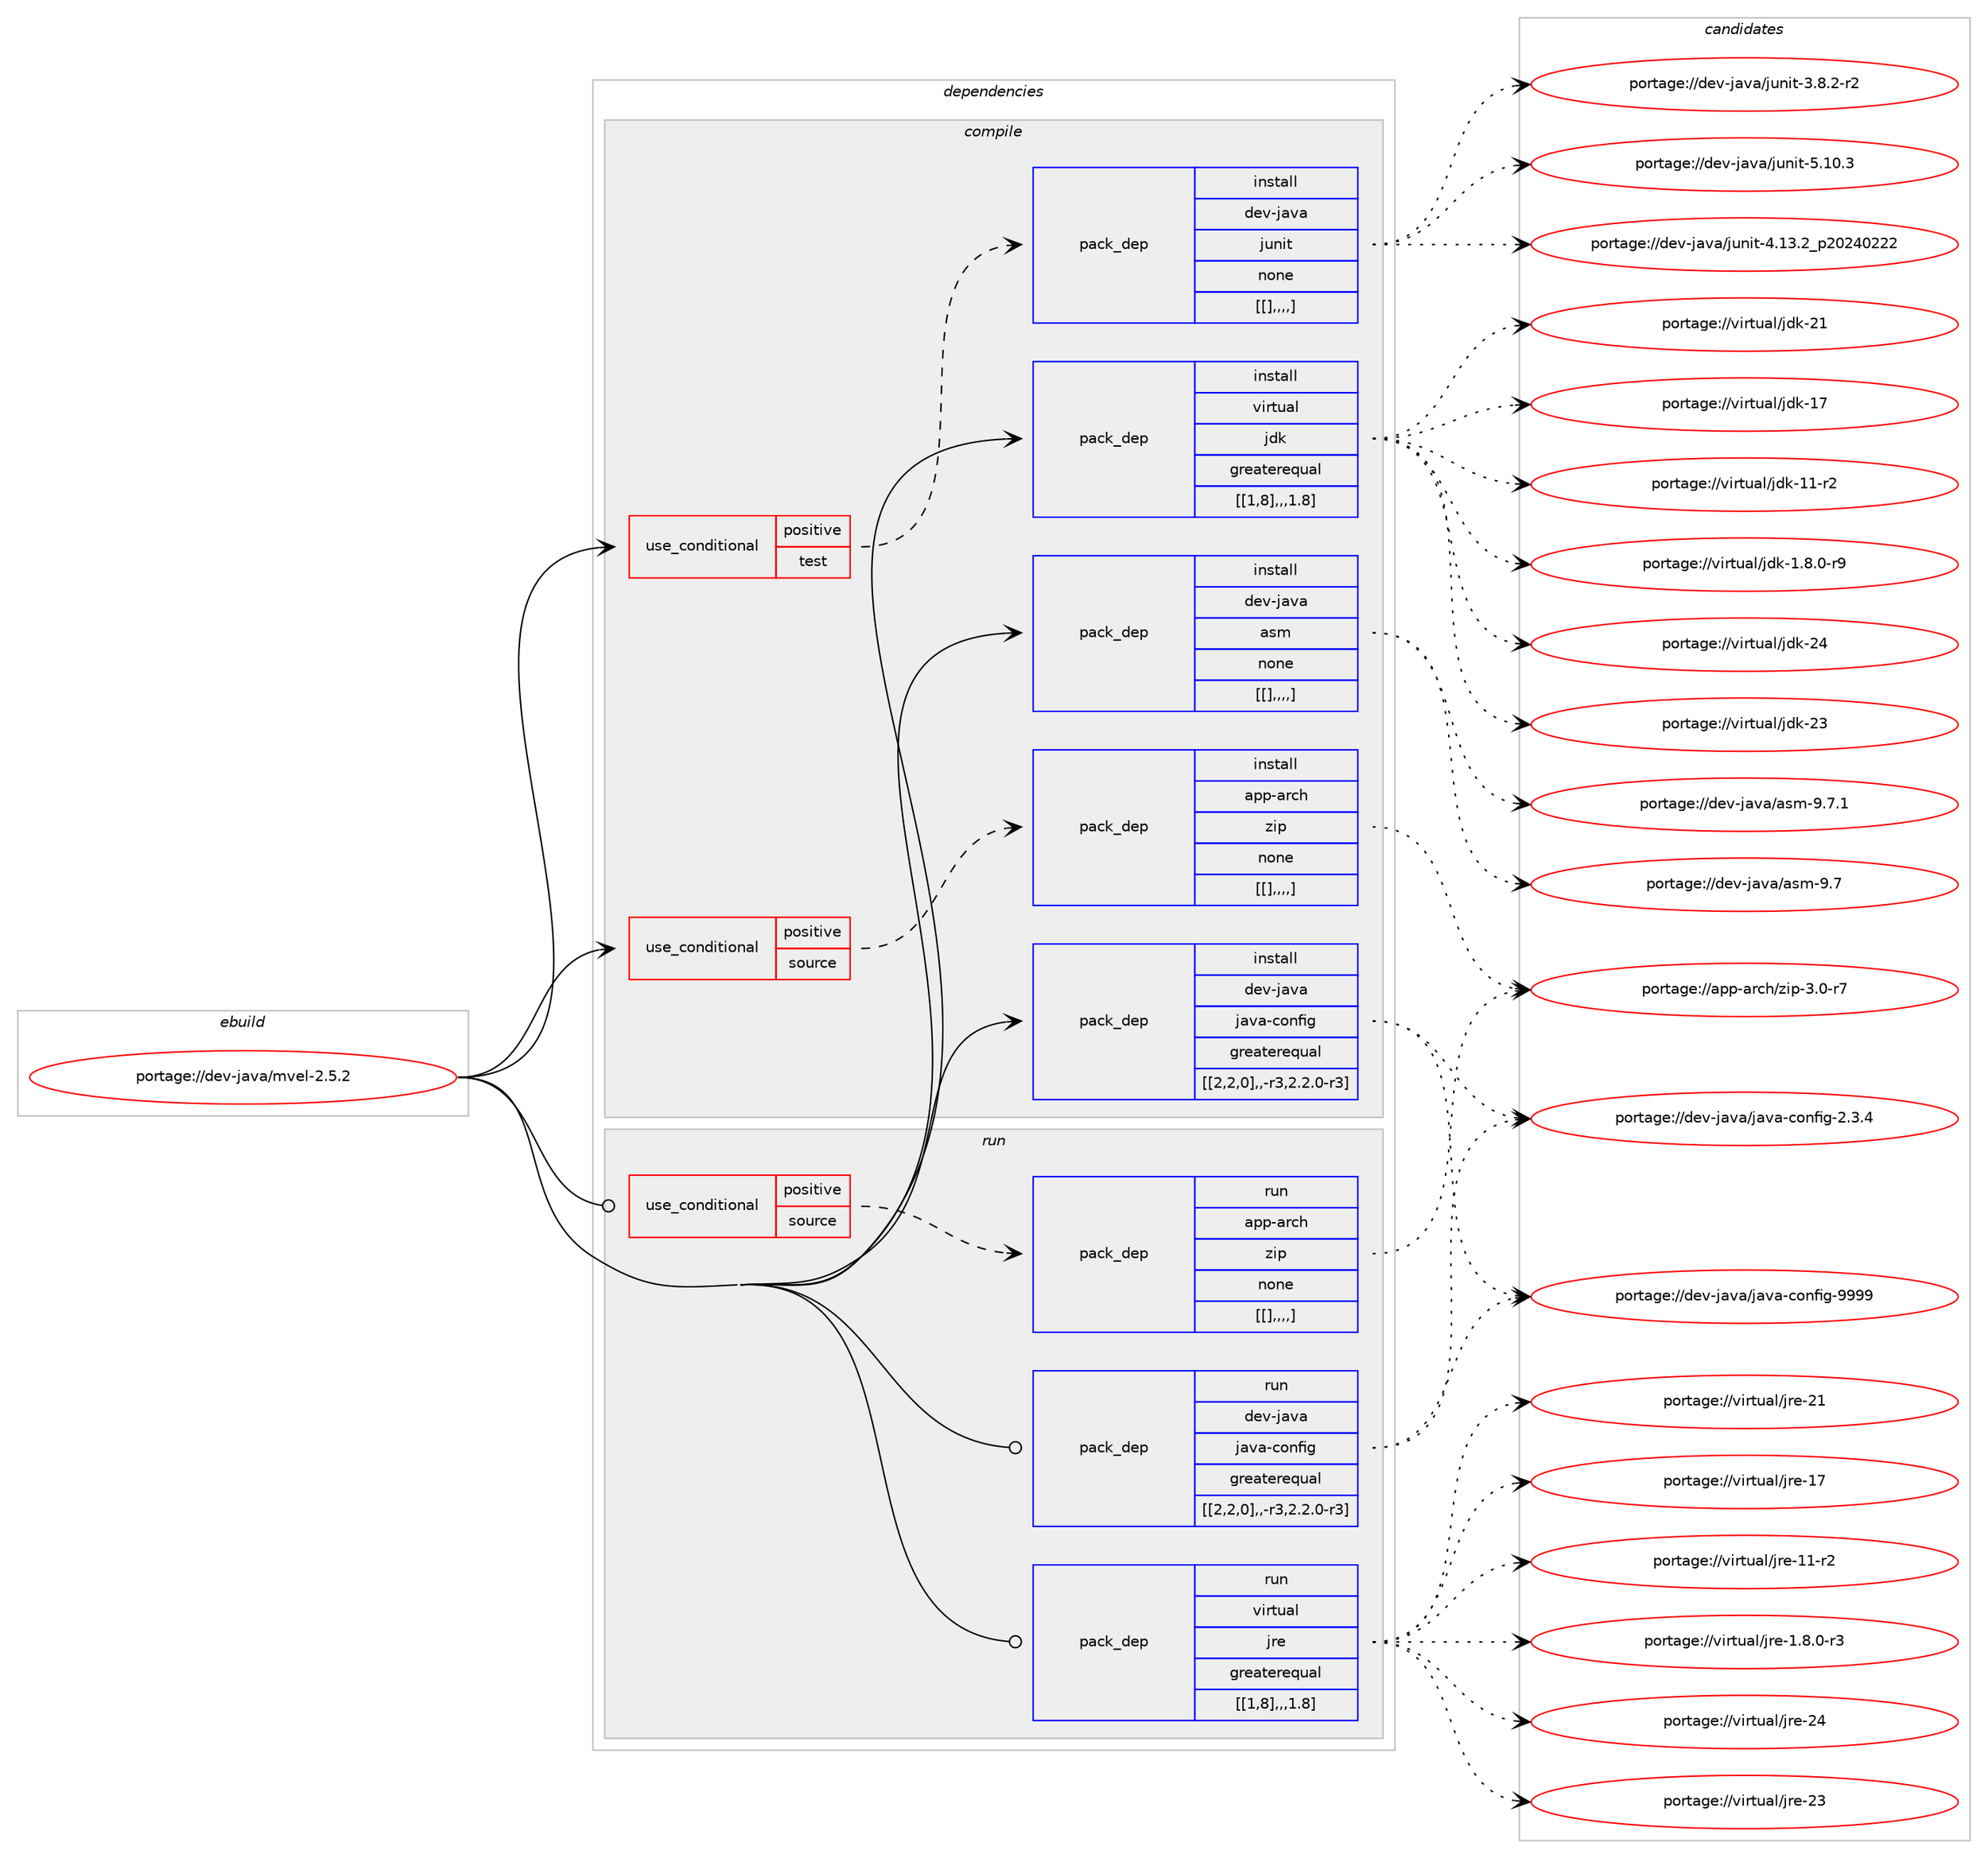 digraph prolog {

# *************
# Graph options
# *************

newrank=true;
concentrate=true;
compound=true;
graph [rankdir=LR,fontname=Helvetica,fontsize=10,ranksep=1.5];#, ranksep=2.5, nodesep=0.2];
edge  [arrowhead=vee];
node  [fontname=Helvetica,fontsize=10];

# **********
# The ebuild
# **********

subgraph cluster_leftcol {
color=gray;
label=<<i>ebuild</i>>;
id [label="portage://dev-java/mvel-2.5.2", color=red, width=4, href="../dev-java/mvel-2.5.2.svg"];
}

# ****************
# The dependencies
# ****************

subgraph cluster_midcol {
color=gray;
label=<<i>dependencies</i>>;
subgraph cluster_compile {
fillcolor="#eeeeee";
style=filled;
label=<<i>compile</i>>;
subgraph cond24052 {
dependency100129 [label=<<TABLE BORDER="0" CELLBORDER="1" CELLSPACING="0" CELLPADDING="4"><TR><TD ROWSPAN="3" CELLPADDING="10">use_conditional</TD></TR><TR><TD>positive</TD></TR><TR><TD>source</TD></TR></TABLE>>, shape=none, color=red];
subgraph pack74977 {
dependency100154 [label=<<TABLE BORDER="0" CELLBORDER="1" CELLSPACING="0" CELLPADDING="4" WIDTH="220"><TR><TD ROWSPAN="6" CELLPADDING="30">pack_dep</TD></TR><TR><TD WIDTH="110">install</TD></TR><TR><TD>app-arch</TD></TR><TR><TD>zip</TD></TR><TR><TD>none</TD></TR><TR><TD>[[],,,,]</TD></TR></TABLE>>, shape=none, color=blue];
}
dependency100129:e -> dependency100154:w [weight=20,style="dashed",arrowhead="vee"];
}
id:e -> dependency100129:w [weight=20,style="solid",arrowhead="vee"];
subgraph cond24057 {
dependency100158 [label=<<TABLE BORDER="0" CELLBORDER="1" CELLSPACING="0" CELLPADDING="4"><TR><TD ROWSPAN="3" CELLPADDING="10">use_conditional</TD></TR><TR><TD>positive</TD></TR><TR><TD>test</TD></TR></TABLE>>, shape=none, color=red];
subgraph pack74997 {
dependency100204 [label=<<TABLE BORDER="0" CELLBORDER="1" CELLSPACING="0" CELLPADDING="4" WIDTH="220"><TR><TD ROWSPAN="6" CELLPADDING="30">pack_dep</TD></TR><TR><TD WIDTH="110">install</TD></TR><TR><TD>dev-java</TD></TR><TR><TD>junit</TD></TR><TR><TD>none</TD></TR><TR><TD>[[],,,,]</TD></TR></TABLE>>, shape=none, color=blue];
}
dependency100158:e -> dependency100204:w [weight=20,style="dashed",arrowhead="vee"];
}
id:e -> dependency100158:w [weight=20,style="solid",arrowhead="vee"];
subgraph pack75023 {
dependency100209 [label=<<TABLE BORDER="0" CELLBORDER="1" CELLSPACING="0" CELLPADDING="4" WIDTH="220"><TR><TD ROWSPAN="6" CELLPADDING="30">pack_dep</TD></TR><TR><TD WIDTH="110">install</TD></TR><TR><TD>dev-java</TD></TR><TR><TD>asm</TD></TR><TR><TD>none</TD></TR><TR><TD>[[],,,,]</TD></TR></TABLE>>, shape=none, color=blue];
}
id:e -> dependency100209:w [weight=20,style="solid",arrowhead="vee"];
subgraph pack75036 {
dependency100225 [label=<<TABLE BORDER="0" CELLBORDER="1" CELLSPACING="0" CELLPADDING="4" WIDTH="220"><TR><TD ROWSPAN="6" CELLPADDING="30">pack_dep</TD></TR><TR><TD WIDTH="110">install</TD></TR><TR><TD>dev-java</TD></TR><TR><TD>java-config</TD></TR><TR><TD>greaterequal</TD></TR><TR><TD>[[2,2,0],,-r3,2.2.0-r3]</TD></TR></TABLE>>, shape=none, color=blue];
}
id:e -> dependency100225:w [weight=20,style="solid",arrowhead="vee"];
subgraph pack75038 {
dependency100229 [label=<<TABLE BORDER="0" CELLBORDER="1" CELLSPACING="0" CELLPADDING="4" WIDTH="220"><TR><TD ROWSPAN="6" CELLPADDING="30">pack_dep</TD></TR><TR><TD WIDTH="110">install</TD></TR><TR><TD>virtual</TD></TR><TR><TD>jdk</TD></TR><TR><TD>greaterequal</TD></TR><TR><TD>[[1,8],,,1.8]</TD></TR></TABLE>>, shape=none, color=blue];
}
id:e -> dependency100229:w [weight=20,style="solid",arrowhead="vee"];
}
subgraph cluster_compileandrun {
fillcolor="#eeeeee";
style=filled;
label=<<i>compile and run</i>>;
}
subgraph cluster_run {
fillcolor="#eeeeee";
style=filled;
label=<<i>run</i>>;
subgraph cond24076 {
dependency100272 [label=<<TABLE BORDER="0" CELLBORDER="1" CELLSPACING="0" CELLPADDING="4"><TR><TD ROWSPAN="3" CELLPADDING="10">use_conditional</TD></TR><TR><TD>positive</TD></TR><TR><TD>source</TD></TR></TABLE>>, shape=none, color=red];
subgraph pack75081 {
dependency100299 [label=<<TABLE BORDER="0" CELLBORDER="1" CELLSPACING="0" CELLPADDING="4" WIDTH="220"><TR><TD ROWSPAN="6" CELLPADDING="30">pack_dep</TD></TR><TR><TD WIDTH="110">run</TD></TR><TR><TD>app-arch</TD></TR><TR><TD>zip</TD></TR><TR><TD>none</TD></TR><TR><TD>[[],,,,]</TD></TR></TABLE>>, shape=none, color=blue];
}
dependency100272:e -> dependency100299:w [weight=20,style="dashed",arrowhead="vee"];
}
id:e -> dependency100272:w [weight=20,style="solid",arrowhead="odot"];
subgraph pack75096 {
dependency100323 [label=<<TABLE BORDER="0" CELLBORDER="1" CELLSPACING="0" CELLPADDING="4" WIDTH="220"><TR><TD ROWSPAN="6" CELLPADDING="30">pack_dep</TD></TR><TR><TD WIDTH="110">run</TD></TR><TR><TD>dev-java</TD></TR><TR><TD>java-config</TD></TR><TR><TD>greaterequal</TD></TR><TR><TD>[[2,2,0],,-r3,2.2.0-r3]</TD></TR></TABLE>>, shape=none, color=blue];
}
id:e -> dependency100323:w [weight=20,style="solid",arrowhead="odot"];
subgraph pack75116 {
dependency100339 [label=<<TABLE BORDER="0" CELLBORDER="1" CELLSPACING="0" CELLPADDING="4" WIDTH="220"><TR><TD ROWSPAN="6" CELLPADDING="30">pack_dep</TD></TR><TR><TD WIDTH="110">run</TD></TR><TR><TD>virtual</TD></TR><TR><TD>jre</TD></TR><TR><TD>greaterequal</TD></TR><TR><TD>[[1,8],,,1.8]</TD></TR></TABLE>>, shape=none, color=blue];
}
id:e -> dependency100339:w [weight=20,style="solid",arrowhead="odot"];
}
}

# **************
# The candidates
# **************

subgraph cluster_choices {
rank=same;
color=gray;
label=<<i>candidates</i>>;

subgraph choice74717 {
color=black;
nodesep=1;
choice9711211245971149910447122105112455146484511455 [label="portage://app-arch/zip-3.0-r7", color=red, width=4,href="../app-arch/zip-3.0-r7.svg"];
dependency100154:e -> choice9711211245971149910447122105112455146484511455:w [style=dotted,weight="100"];
}
subgraph choice74720 {
color=black;
nodesep=1;
choice1001011184510697118974710611711010511645534649484651 [label="portage://dev-java/junit-5.10.3", color=red, width=4,href="../dev-java/junit-5.10.3.svg"];
choice1001011184510697118974710611711010511645524649514650951125048505248505050 [label="portage://dev-java/junit-4.13.2_p20240222", color=red, width=4,href="../dev-java/junit-4.13.2_p20240222.svg"];
choice100101118451069711897471061171101051164551465646504511450 [label="portage://dev-java/junit-3.8.2-r2", color=red, width=4,href="../dev-java/junit-3.8.2-r2.svg"];
dependency100204:e -> choice1001011184510697118974710611711010511645534649484651:w [style=dotted,weight="100"];
dependency100204:e -> choice1001011184510697118974710611711010511645524649514650951125048505248505050:w [style=dotted,weight="100"];
dependency100204:e -> choice100101118451069711897471061171101051164551465646504511450:w [style=dotted,weight="100"];
}
subgraph choice74725 {
color=black;
nodesep=1;
choice1001011184510697118974797115109455746554649 [label="portage://dev-java/asm-9.7.1", color=red, width=4,href="../dev-java/asm-9.7.1.svg"];
choice100101118451069711897479711510945574655 [label="portage://dev-java/asm-9.7", color=red, width=4,href="../dev-java/asm-9.7.svg"];
dependency100209:e -> choice1001011184510697118974797115109455746554649:w [style=dotted,weight="100"];
dependency100209:e -> choice100101118451069711897479711510945574655:w [style=dotted,weight="100"];
}
subgraph choice74741 {
color=black;
nodesep=1;
choice10010111845106971189747106971189745991111101021051034557575757 [label="portage://dev-java/java-config-9999", color=red, width=4,href="../dev-java/java-config-9999.svg"];
choice1001011184510697118974710697118974599111110102105103455046514652 [label="portage://dev-java/java-config-2.3.4", color=red, width=4,href="../dev-java/java-config-2.3.4.svg"];
dependency100225:e -> choice10010111845106971189747106971189745991111101021051034557575757:w [style=dotted,weight="100"];
dependency100225:e -> choice1001011184510697118974710697118974599111110102105103455046514652:w [style=dotted,weight="100"];
}
subgraph choice74787 {
color=black;
nodesep=1;
choice1181051141161179710847106100107455052 [label="portage://virtual/jdk-24", color=red, width=4,href="../virtual/jdk-24.svg"];
choice1181051141161179710847106100107455051 [label="portage://virtual/jdk-23", color=red, width=4,href="../virtual/jdk-23.svg"];
choice1181051141161179710847106100107455049 [label="portage://virtual/jdk-21", color=red, width=4,href="../virtual/jdk-21.svg"];
choice1181051141161179710847106100107454955 [label="portage://virtual/jdk-17", color=red, width=4,href="../virtual/jdk-17.svg"];
choice11810511411611797108471061001074549494511450 [label="portage://virtual/jdk-11-r2", color=red, width=4,href="../virtual/jdk-11-r2.svg"];
choice11810511411611797108471061001074549465646484511457 [label="portage://virtual/jdk-1.8.0-r9", color=red, width=4,href="../virtual/jdk-1.8.0-r9.svg"];
dependency100229:e -> choice1181051141161179710847106100107455052:w [style=dotted,weight="100"];
dependency100229:e -> choice1181051141161179710847106100107455051:w [style=dotted,weight="100"];
dependency100229:e -> choice1181051141161179710847106100107455049:w [style=dotted,weight="100"];
dependency100229:e -> choice1181051141161179710847106100107454955:w [style=dotted,weight="100"];
dependency100229:e -> choice11810511411611797108471061001074549494511450:w [style=dotted,weight="100"];
dependency100229:e -> choice11810511411611797108471061001074549465646484511457:w [style=dotted,weight="100"];
}
subgraph choice74841 {
color=black;
nodesep=1;
choice9711211245971149910447122105112455146484511455 [label="portage://app-arch/zip-3.0-r7", color=red, width=4,href="../app-arch/zip-3.0-r7.svg"];
dependency100299:e -> choice9711211245971149910447122105112455146484511455:w [style=dotted,weight="100"];
}
subgraph choice74845 {
color=black;
nodesep=1;
choice10010111845106971189747106971189745991111101021051034557575757 [label="portage://dev-java/java-config-9999", color=red, width=4,href="../dev-java/java-config-9999.svg"];
choice1001011184510697118974710697118974599111110102105103455046514652 [label="portage://dev-java/java-config-2.3.4", color=red, width=4,href="../dev-java/java-config-2.3.4.svg"];
dependency100323:e -> choice10010111845106971189747106971189745991111101021051034557575757:w [style=dotted,weight="100"];
dependency100323:e -> choice1001011184510697118974710697118974599111110102105103455046514652:w [style=dotted,weight="100"];
}
subgraph choice74859 {
color=black;
nodesep=1;
choice1181051141161179710847106114101455052 [label="portage://virtual/jre-24", color=red, width=4,href="../virtual/jre-24.svg"];
choice1181051141161179710847106114101455051 [label="portage://virtual/jre-23", color=red, width=4,href="../virtual/jre-23.svg"];
choice1181051141161179710847106114101455049 [label="portage://virtual/jre-21", color=red, width=4,href="../virtual/jre-21.svg"];
choice1181051141161179710847106114101454955 [label="portage://virtual/jre-17", color=red, width=4,href="../virtual/jre-17.svg"];
choice11810511411611797108471061141014549494511450 [label="portage://virtual/jre-11-r2", color=red, width=4,href="../virtual/jre-11-r2.svg"];
choice11810511411611797108471061141014549465646484511451 [label="portage://virtual/jre-1.8.0-r3", color=red, width=4,href="../virtual/jre-1.8.0-r3.svg"];
dependency100339:e -> choice1181051141161179710847106114101455052:w [style=dotted,weight="100"];
dependency100339:e -> choice1181051141161179710847106114101455051:w [style=dotted,weight="100"];
dependency100339:e -> choice1181051141161179710847106114101455049:w [style=dotted,weight="100"];
dependency100339:e -> choice1181051141161179710847106114101454955:w [style=dotted,weight="100"];
dependency100339:e -> choice11810511411611797108471061141014549494511450:w [style=dotted,weight="100"];
dependency100339:e -> choice11810511411611797108471061141014549465646484511451:w [style=dotted,weight="100"];
}
}

}
